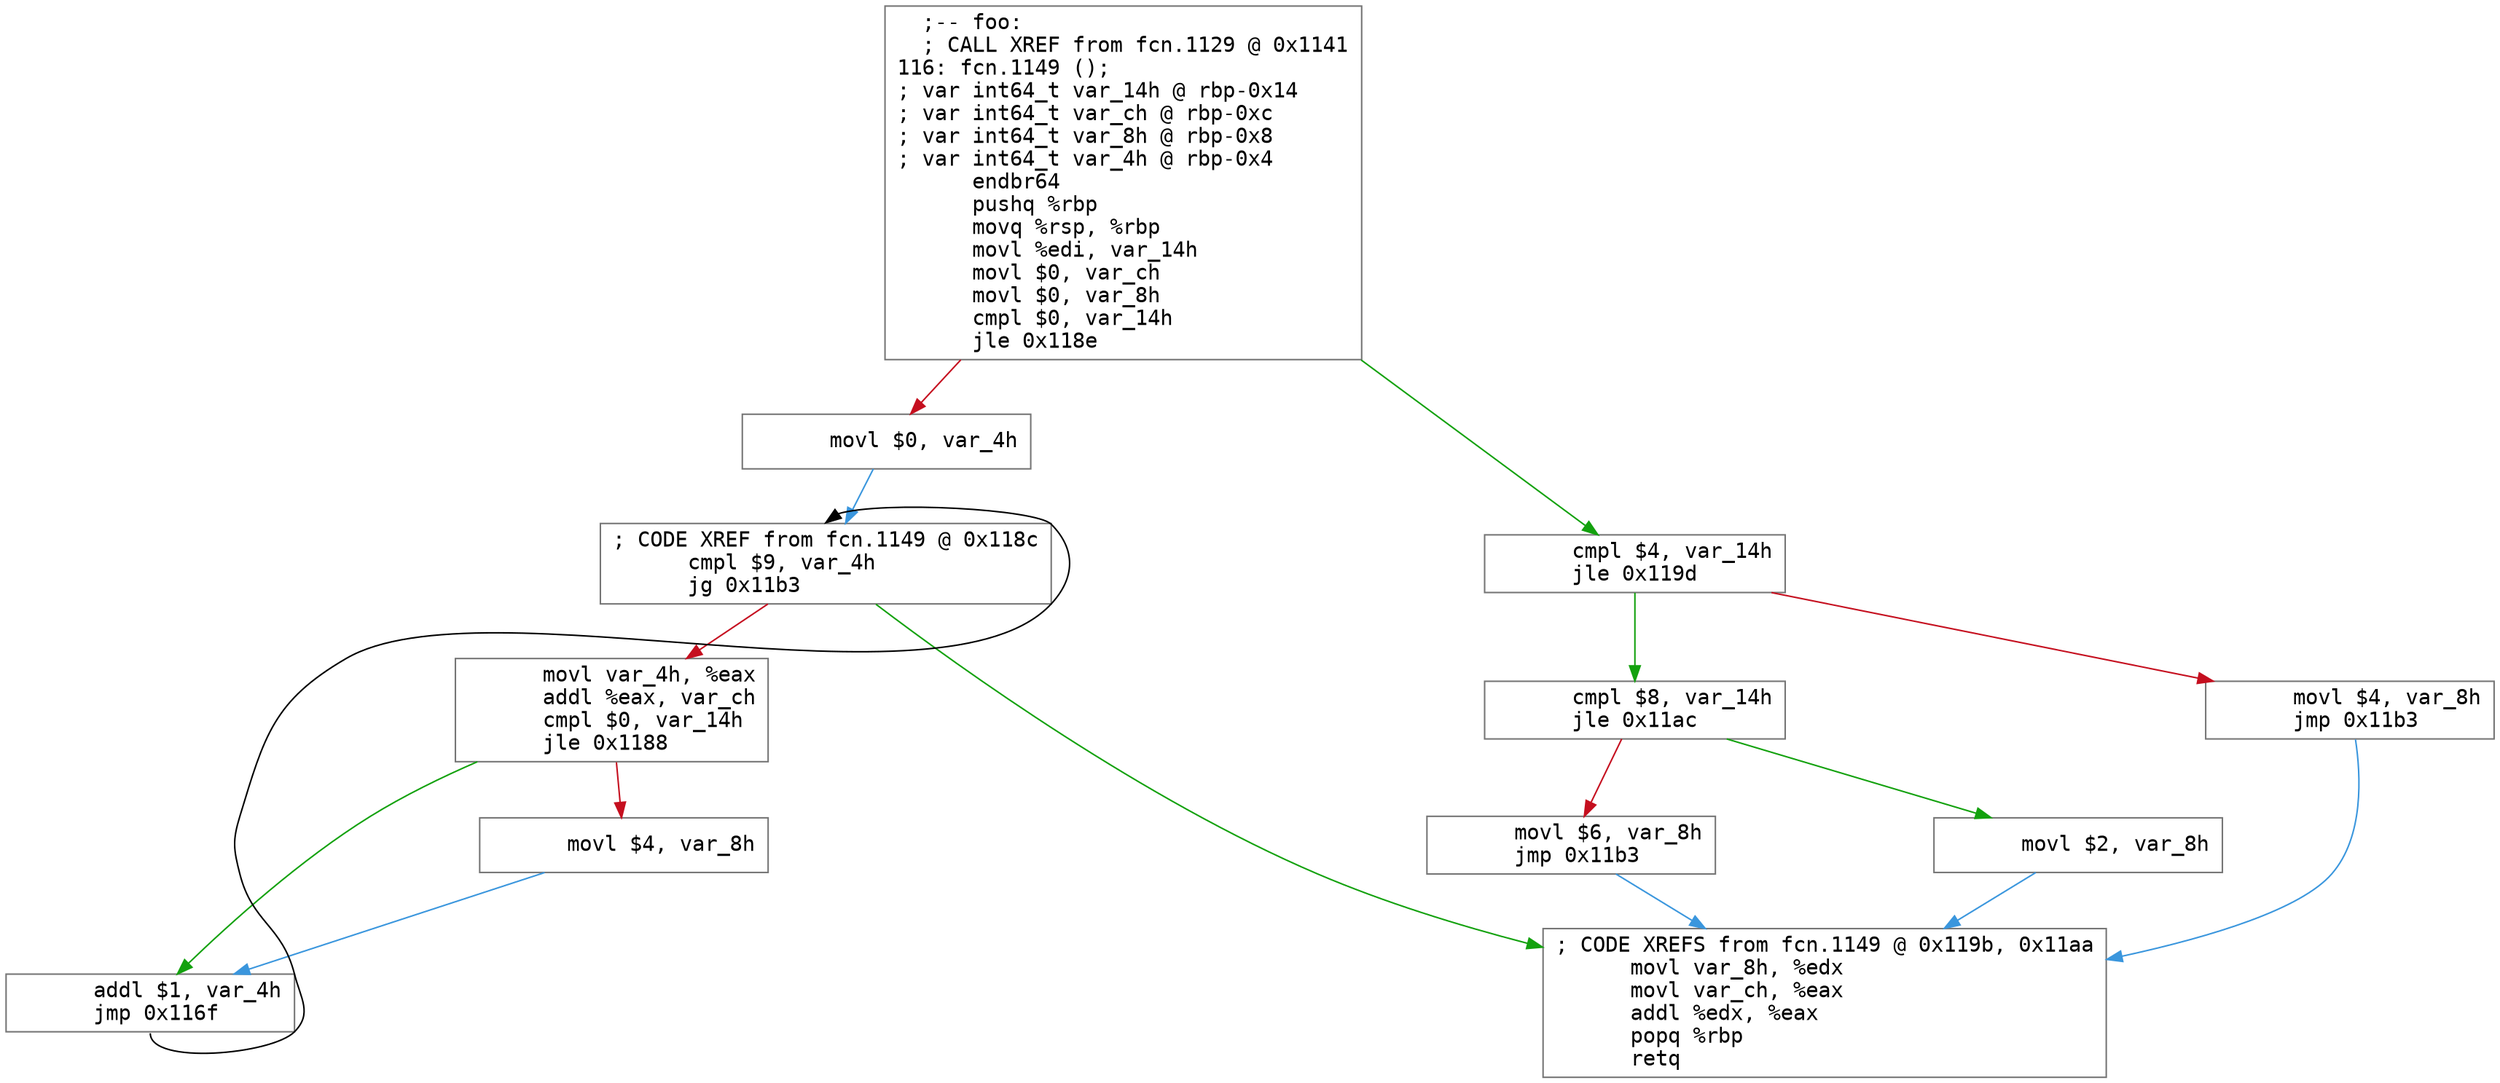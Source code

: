digraph "code" {
clusterrank=global;
nodesep=2;
node [fillcolor=gray, shape=box, style=filled];
"0x0000116f" [URL="fcn.1149/0x0000116f", color="#767676", fillcolor="white", fontname="Courier", label="; CODE XREF from fcn.1149 @ 0x118c\l      cmpl $9, var_4h\l      jg 0x11b3\l"];
edge [arrowhead="normal"];
"0x00001175" [URL="fcn.1149/0x00001175", color="#767676", fillcolor="white", fontname="Courier", label="      movl var_4h, %eax\l      addl %eax, var_ch\l      cmpl $0, var_14h\l      jle 0x1188\l"];
"0x00001149" [URL="fcn.1149/0x00001149", color="#767676", fillcolor="white", fontname="Courier", label="  ;-- foo:\l  ; CALL XREF from fcn.1129 @ 0x1141\l116: fcn.1149 ();\l; var int64_t var_14h @ rbp-0x14\l; var int64_t var_ch @ rbp-0xc\l; var int64_t var_8h @ rbp-0x8\l; var int64_t var_4h @ rbp-0x4\l      endbr64\l      pushq %rbp\l      movq %rsp, %rbp\l      movl %edi, var_14h\l      movl $0, var_ch\l      movl $0, var_8h\l      cmpl $0, var_14h\l      jle 0x118e\l"];
"0x00001181" [URL="fcn.1149/0x00001181", color="#767676", fillcolor="white", fontname="Courier", label="      movl $4, var_8h\l"];
"0x00001168" [URL="fcn.1149/0x00001168", color="#767676", fillcolor="white", fontname="Courier", label="      movl $0, var_4h\l"];
"0x00001188" [URL="fcn.1149/0x00001188", color="#767676", fillcolor="white", fontname="Courier", label="      addl $1, var_4h\l      jmp 0x116f\l"];
"0x000011b3" [URL="fcn.1149/0x000011b3", color="#767676", fillcolor="white", fontname="Courier", label="; CODE XREFS from fcn.1149 @ 0x119b, 0x11aa\l      movl var_8h, %edx\l      movl var_ch, %eax\l      addl %edx, %eax\l      popq %rbp\l      retq\l"];
"0x0000118e" [URL="fcn.1149/0x0000118e", color="#767676", fillcolor="white", fontname="Courier", label="      cmpl $4, var_14h\l      jle 0x119d\l"];
"0x00001194" [URL="fcn.1149/0x00001194", color="#767676", fillcolor="white", fontname="Courier", label="      movl $4, var_8h\l      jmp 0x11b3\l"];
"0x0000119d" [URL="fcn.1149/0x0000119d", color="#767676", fillcolor="white", fontname="Courier", label="      cmpl $8, var_14h\l      jle 0x11ac\l"];
"0x000011a3" [URL="fcn.1149/0x000011a3", color="#767676", fillcolor="white", fontname="Courier", label="      movl $6, var_8h\l      jmp 0x11b3\l"];
"0x000011ac" [URL="fcn.1149/0x000011ac", color="#767676", fillcolor="white", fontname="Courier", label="      movl $2, var_8h\l"];
"0x00001149" -> "0x0000118e"  [color="#13a10e", key=0];
"0x00001149" -> "0x00001168"  [color="#c50f1f", key=0];
"0x00001168" -> "0x0000116f"  [color="#3a96dd", key=0];
"0x0000116f" -> "0x000011b3"  [color="#13a10e", key=0];
"0x0000116f" -> "0x00001175"  [color="#c50f1f", key=0];
"0x00001175" -> "0x00001188"  [color="#13a10e", key=0];
"0x00001175" -> "0x00001181"  [color="#c50f1f", key=0];
"0x00001181" -> "0x00001188"  [color="#3a96dd", key=0];
"0x0000118e" -> "0x0000119d"  [color="#13a10e", key=0];
"0x0000118e" -> "0x00001194"  [color="#c50f1f", key=0];
"0x00001194" -> "0x000011b3"  [color="#3a96dd", key=0];
"0x0000119d" -> "0x000011ac"  [color="#13a10e", key=0];
"0x0000119d" -> "0x000011a3"  [color="#c50f1f", key=0];
"0x000011a3" -> "0x000011b3"  [color="#3a96dd", key=0];
"0x000011ac" -> "0x000011b3"  [color="#3a96dd", key=0];
"0x00001188":s -> "0x0000116f":n;
subgraph cluster_loop0 {
"0x0000116f" [URL="fcn.1149/0x0000116f", color="#767676", fillcolor="white", fontname="Courier", label="; CODE XREF from fcn.1149 @ 0x118c\l      cmpl $9, var_4h\l      jg 0x11b3\l"];
"0x00001175" [URL="fcn.1149/0x00001175", color="#767676", fillcolor="white", fontname="Courier", label="      movl var_4h, %eax\l      addl %eax, var_ch\l      cmpl $0, var_14h\l      jle 0x1188\l"];
"0x00001181" [URL="fcn.1149/0x00001181", color="#767676", fillcolor="white", fontname="Courier", label="      movl $4, var_8h\l"];
"0x00001188" [URL="fcn.1149/0x00001188", color="#767676", fillcolor="white", fontname="Courier", label="      addl $1, var_4h\l      jmp 0x116f\l"];
}

subgraph last {
    "0x000011b3" [URL="fcn.1149/0x000011b3", color="#767676", fillcolor="white", fontname="Courier", label="; CODE XREFS from fcn.1149 @ 0x119b, 0x11aa\l      movl var_8h, %edx\l      movl var_ch, %eax\l      addl %edx, %eax\l      popq %rbp\l      retq\l"];
    rank = max;
}

}
